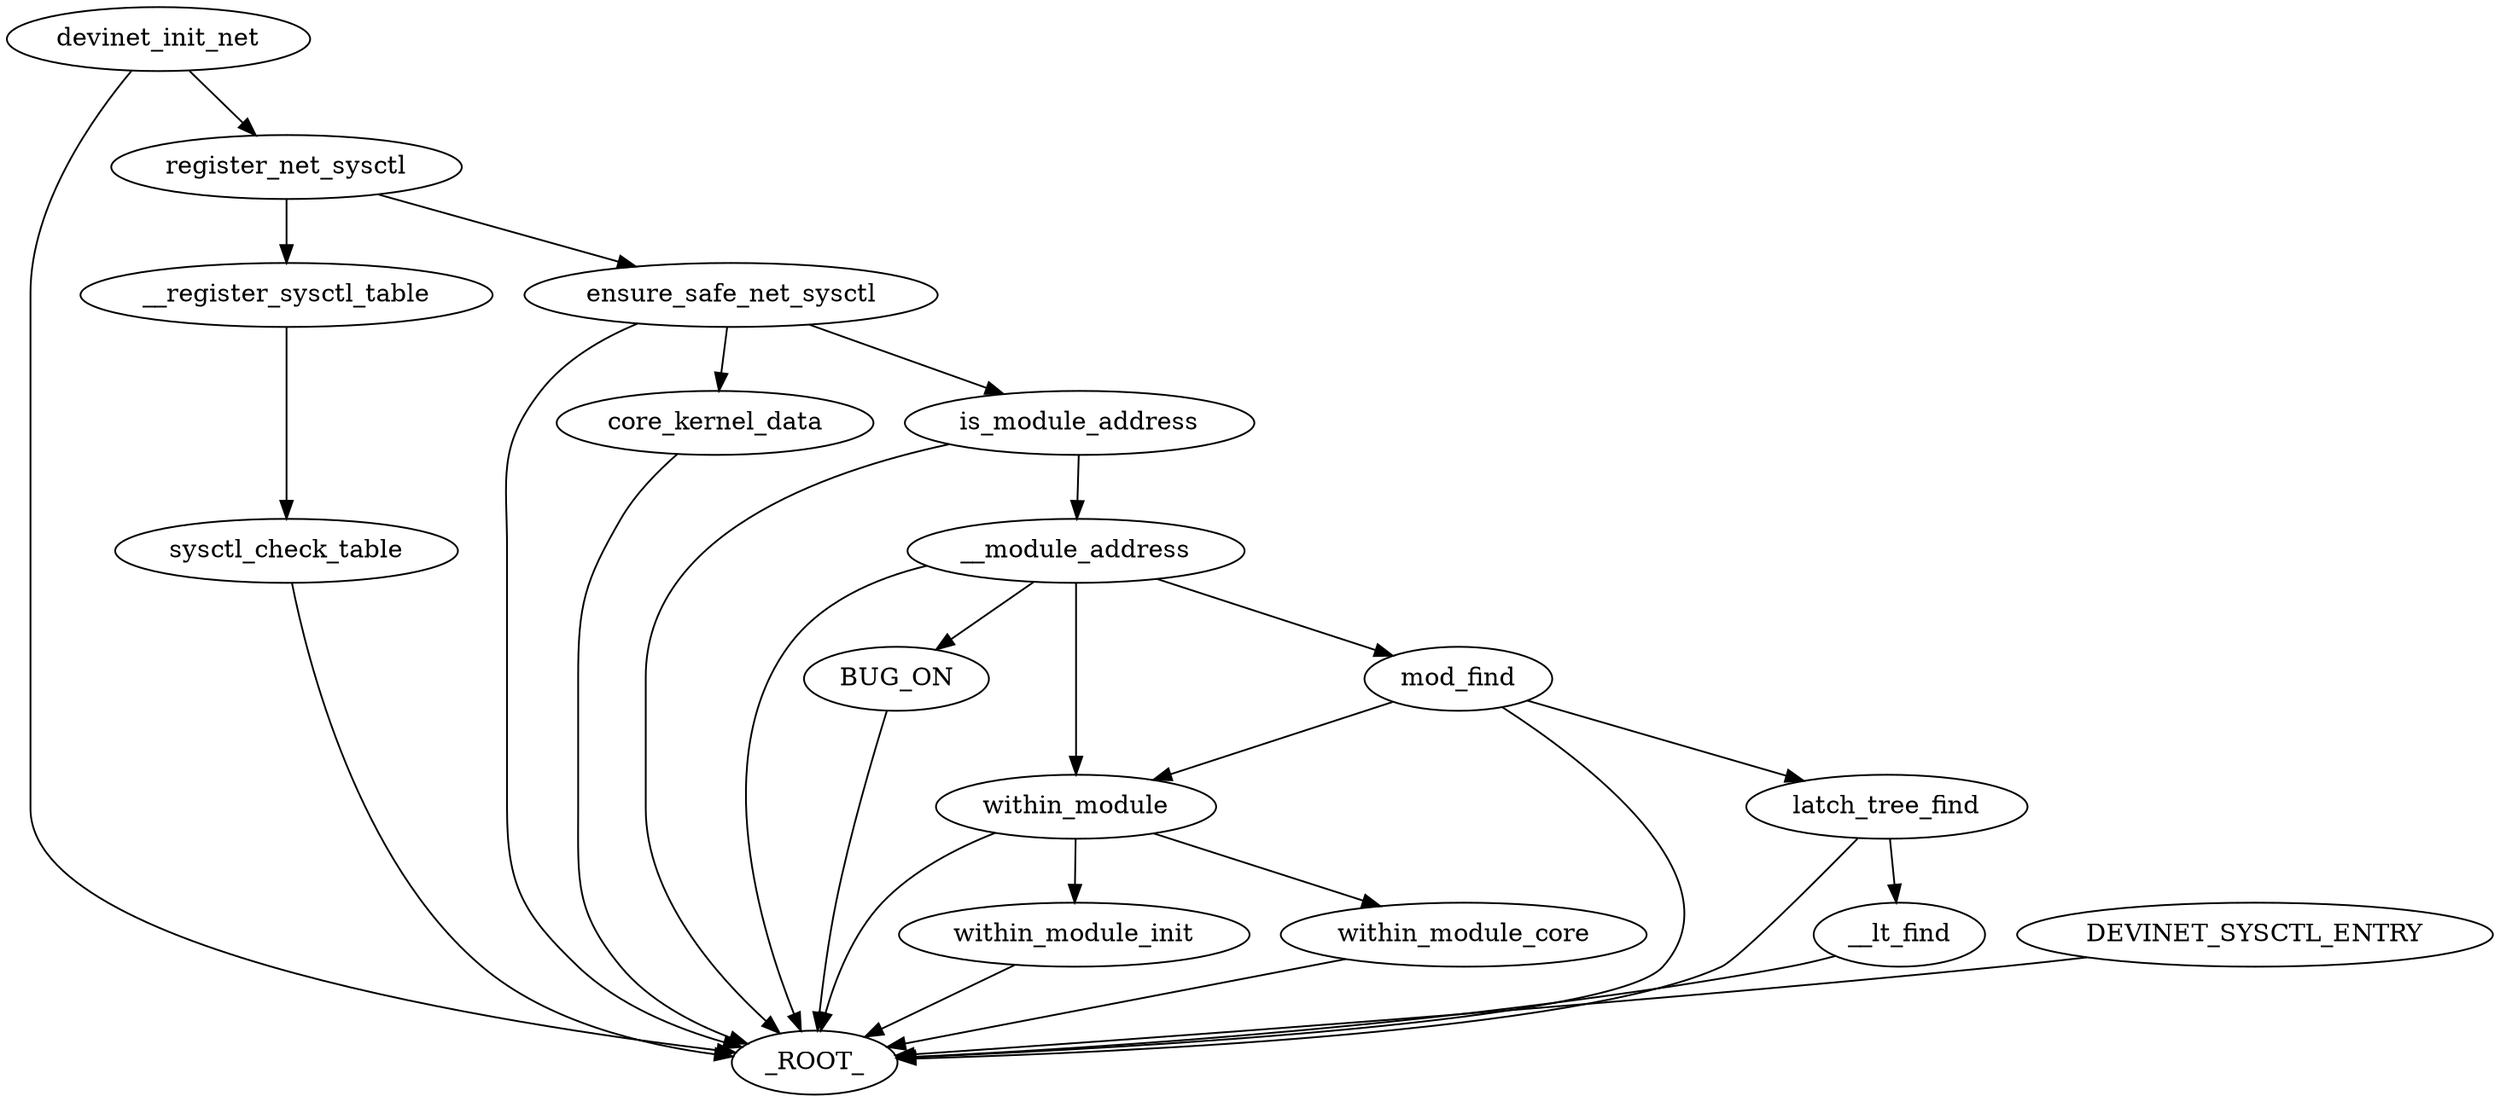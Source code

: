 digraph "/home/cendes/Documents/masters_thesis/ocloz/knob_graph_search/./partial_graph_ip_forward.dot" {
	 devinet_init_net -> _ROOT_
	 sysctl_check_table -> _ROOT_
	 __register_sysctl_table -> sysctl_check_table
	 core_kernel_data -> _ROOT_
	 ensure_safe_net_sysctl -> core_kernel_data
	 BUG_ON -> _ROOT_
	 __module_address -> BUG_ON
	 within_module_init -> _ROOT_
	 within_module -> within_module_init
	 within_module_core -> _ROOT_
	 within_module -> within_module_core
	 within_module -> _ROOT_
	 __module_address -> within_module
	 mod_find -> within_module
	 __lt_find -> _ROOT_
	 latch_tree_find -> __lt_find
	 latch_tree_find -> _ROOT_
	 mod_find -> latch_tree_find
	 mod_find -> _ROOT_
	 __module_address -> mod_find
	 __module_address -> _ROOT_
	 is_module_address -> __module_address
	 is_module_address -> _ROOT_
	 ensure_safe_net_sysctl -> is_module_address
	 ensure_safe_net_sysctl -> _ROOT_
	 register_net_sysctl -> ensure_safe_net_sysctl
	 DEVINET_SYSCTL_ENTRY -> _ROOT_
	 devinet_init_net -> register_net_sysctl
	 register_net_sysctl -> __register_sysctl_table
}
